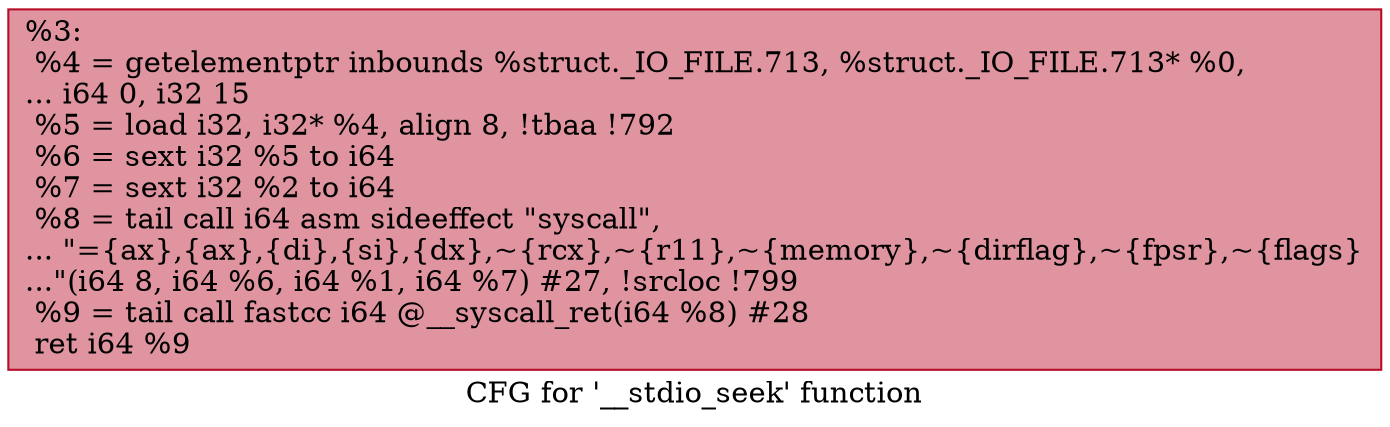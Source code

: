 digraph "CFG for '__stdio_seek' function" {
	label="CFG for '__stdio_seek' function";

	Node0x23e5f70 [shape=record,color="#b70d28ff", style=filled, fillcolor="#b70d2870",label="{%3:\l  %4 = getelementptr inbounds %struct._IO_FILE.713, %struct._IO_FILE.713* %0,\l... i64 0, i32 15\l  %5 = load i32, i32* %4, align 8, !tbaa !792\l  %6 = sext i32 %5 to i64\l  %7 = sext i32 %2 to i64\l  %8 = tail call i64 asm sideeffect \"syscall\",\l... \"=\{ax\},\{ax\},\{di\},\{si\},\{dx\},~\{rcx\},~\{r11\},~\{memory\},~\{dirflag\},~\{fpsr\},~\{flags\}\l...\"(i64 8, i64 %6, i64 %1, i64 %7) #27, !srcloc !799\l  %9 = tail call fastcc i64 @__syscall_ret(i64 %8) #28\l  ret i64 %9\l}"];
}
